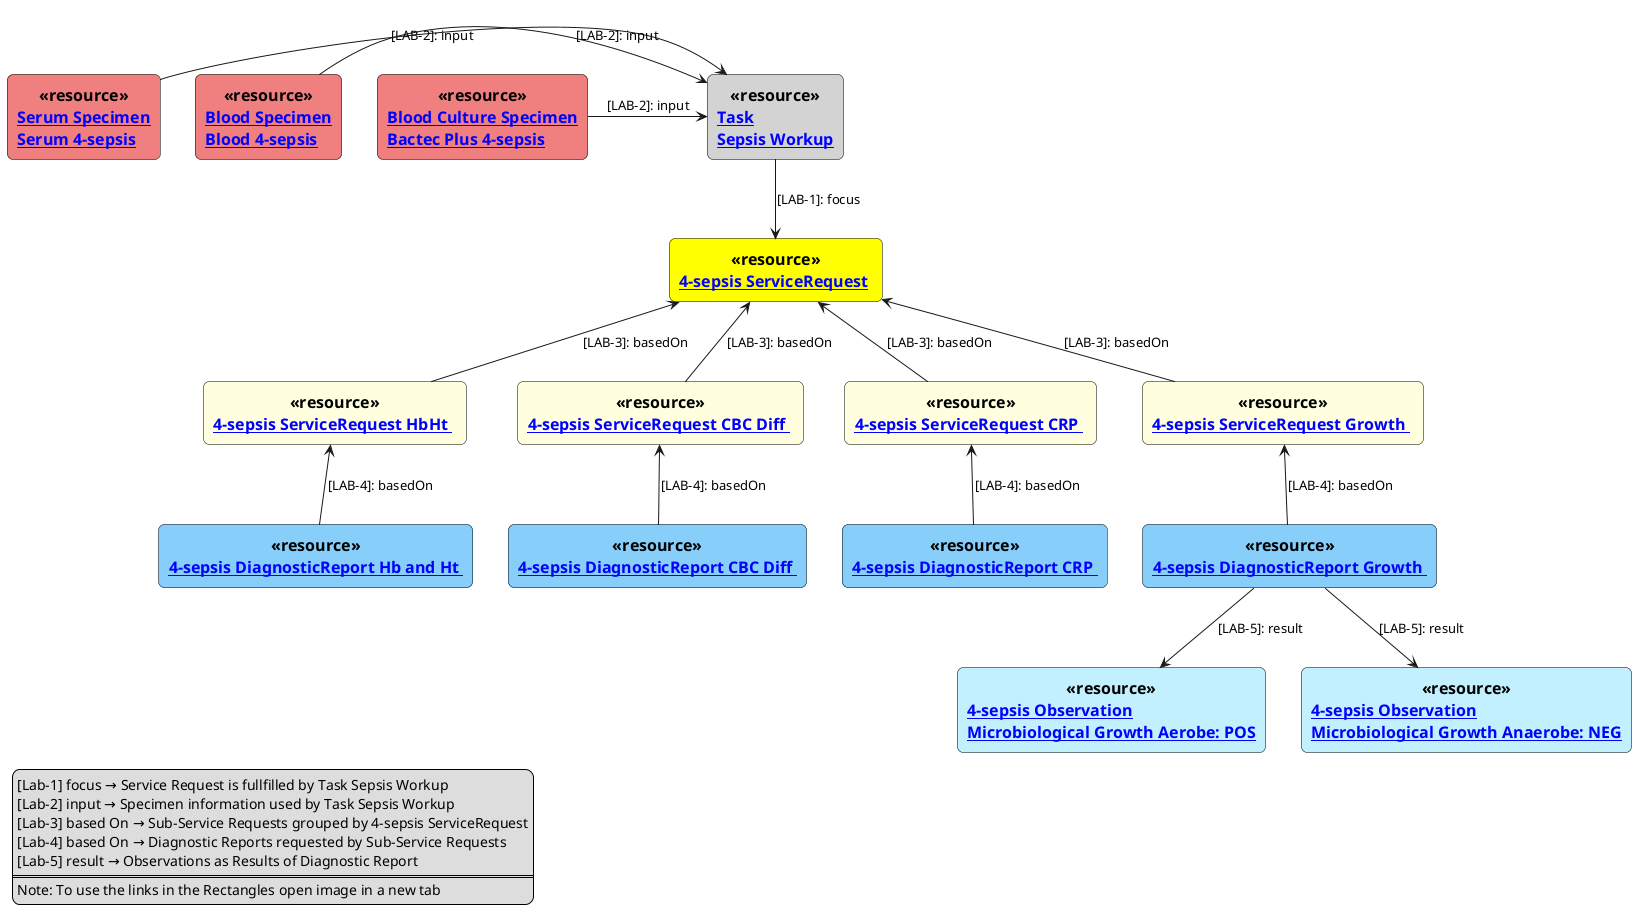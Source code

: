 @startuml 4-sepsis-task

skinparam rectangle<<resource>> {
  roundCorner 12
  BackgroundColor Blue
  BorderColor Black
  ArrowColor Black
  FontName Arial
  FontSize 16
  FontStyle Bold
}

rectangle "[[ ServiceRequest-4-sepsis-ServiceRequest.html 4-sepsis ServiceRequest]] " as SR <<$bProcess>><<resource>> #Yellow
rectangle "[[ ServiceRequest-4-sepsis-ServiceRequestHbHt.html 4-sepsis ServiceRequest HbHt ]] " as SRHBHT <<$bProcess>><<resource>> #LightYellow
rectangle "[[ ServiceRequest-4-sepsis-ServiceRequestCBCDiff.html 4-sepsis ServiceRequest CBC Diff ]] " as SRDIFF <<$bProcess>><<resource>> #LightYellow
rectangle "[[ ServiceRequest-4-sepsis-ServiceRequestCRP.html 4-sepsis ServiceRequest CRP ]] " as SRCRP <<$bProcess>><<resource>> #LightYellow
rectangle "[[ ServiceRequest-4-sepsis-ServiceRequestGrowth.html 4-sepsis ServiceRequest Growth ]] " as SRG <<$bProcess>><<resource>> #LightYellow

rectangle "[[ DiagnosticReport-4-sepsis-DiagnosticReportGrowth.html 4-sepsis DiagnosticReport Growth ]]" as DRG <<$bProcess>><<resource>> #LightSkyBlue
rectangle "[[ DiagnosticReport-4-sepsis-DiagnosticReportHbHt.html 4-sepsis DiagnosticReport Hb and Ht ]]" as DRHBHT <<$bProcess>><<resource>> #LightSkyBlue
rectangle "[[ DiagnosticReport-4-sepsis-DiagnosticReportCBCDiff.html 4-sepsis DiagnosticReport CBC Diff ]]" as DRDIFF <<$bProcess>><<resource>> #LightSkyBlue
rectangle "[[ DiagnosticReport-4-sepsis-DiagnosticReportCRP.html 4-sepsis DiagnosticReport CRP ]]" as DRCRP <<$bProcess>><<resource>> #LightSkyBlue

rectangle "[[ Observation-observationMicrobiolGrowthAerobe.html 4-sepsis Observation\nMicrobiological Growth Aerobe: POS]]" as OMA <<$bProcess>><<resource>> #APPLICATION
rectangle "[[ Observation-observationMicrobiolGrowthAnaerobe.html 4-sepsis Observation\nMicrobiological Growth Anaerobe: NEG]]" as OMANA <<$bProcess>><<resource>> #APPLICATION

rectangle "[[ Task-SepsisWorkup.html Task\nSepsis Workup]]" as T1 <<$bProcess>><<resource>> #LightGray
rectangle "[[ Specimen-Blood-bactec-plus-4-sepsis.html Blood Culture Specimen\nBactec Plus 4-sepsis]]" as BBS <<$bProcess>><<resource>> #LightCoral
rectangle "[[ Specimen-Blood-4-sepsis.html Blood Specimen\nBlood 4-sepsis]]" as BS <<$bProcess>><<resource>> #LightCoral
rectangle "[[ Specimen-Serum-4-sepsis.html Serum Specimen\nSerum 4-sepsis]]" as SS <<$bProcess>><<resource>> #LightCoral

SR <-down- SRG : [LAB-3]: basedOn
SR <-down- SRHBHT : [LAB-3]: basedOn
SR <-down- SRDIFF : [LAB-3]: basedOn
SR <-down- SRCRP : [LAB-3]: basedOn
SRG <-down- DRG : [LAB-4]: basedOn
SRHBHT <-down- DRHBHT : [LAB-4]: basedOn
SRDIFF <-down- DRDIFF : [LAB-4]: basedOn
SRCRP <-down- DRCRP : [LAB-4]: basedOn
DRG -down-> OMA : [LAB-5]: result
DRG -down-> OMANA : [LAB-5]: result

SR <-up- T1 : [LAB-1]: focus
T1 <-left- BBS : [LAB-2]: input
T1 <-left- BS : [LAB-2]: input
T1 <-left- SS : [LAB-2]: input

legend left
[Lab-1] focus → Service Request is fullfilled by Task Sepsis Workup
[Lab-2] input → Specimen information used by Task Sepsis Workup
[Lab-3] based On → Sub-Service Requests grouped by 4-sepsis ServiceRequest
[Lab-4] based On → Diagnostic Reports requested by Sub-Service Requests
[Lab-5] result → Observations as Results of Diagnostic Report
====
Note: To use the links in the Rectangles open image in a new tab
endlegend

@enduml
